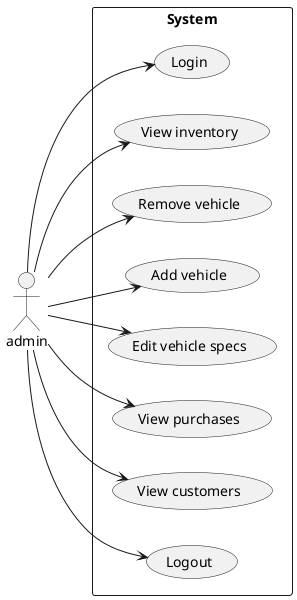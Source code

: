 @startuml admin
left to right direction
actor admin
rectangle "System" as system {
  (Login)
  (View inventory)
  (Remove vehicle)
  (Add vehicle)
  (Edit vehicle specs)
  (View purchases)
  (View customers)
  (Logout)
}
admin --> (Login)
admin --> (View inventory)
admin --> (Remove vehicle)
admin --> (Add vehicle)
admin --> (Edit vehicle specs)
admin --> (View purchases)
admin --> (View customers)
admin --> (Logout)
@enduml